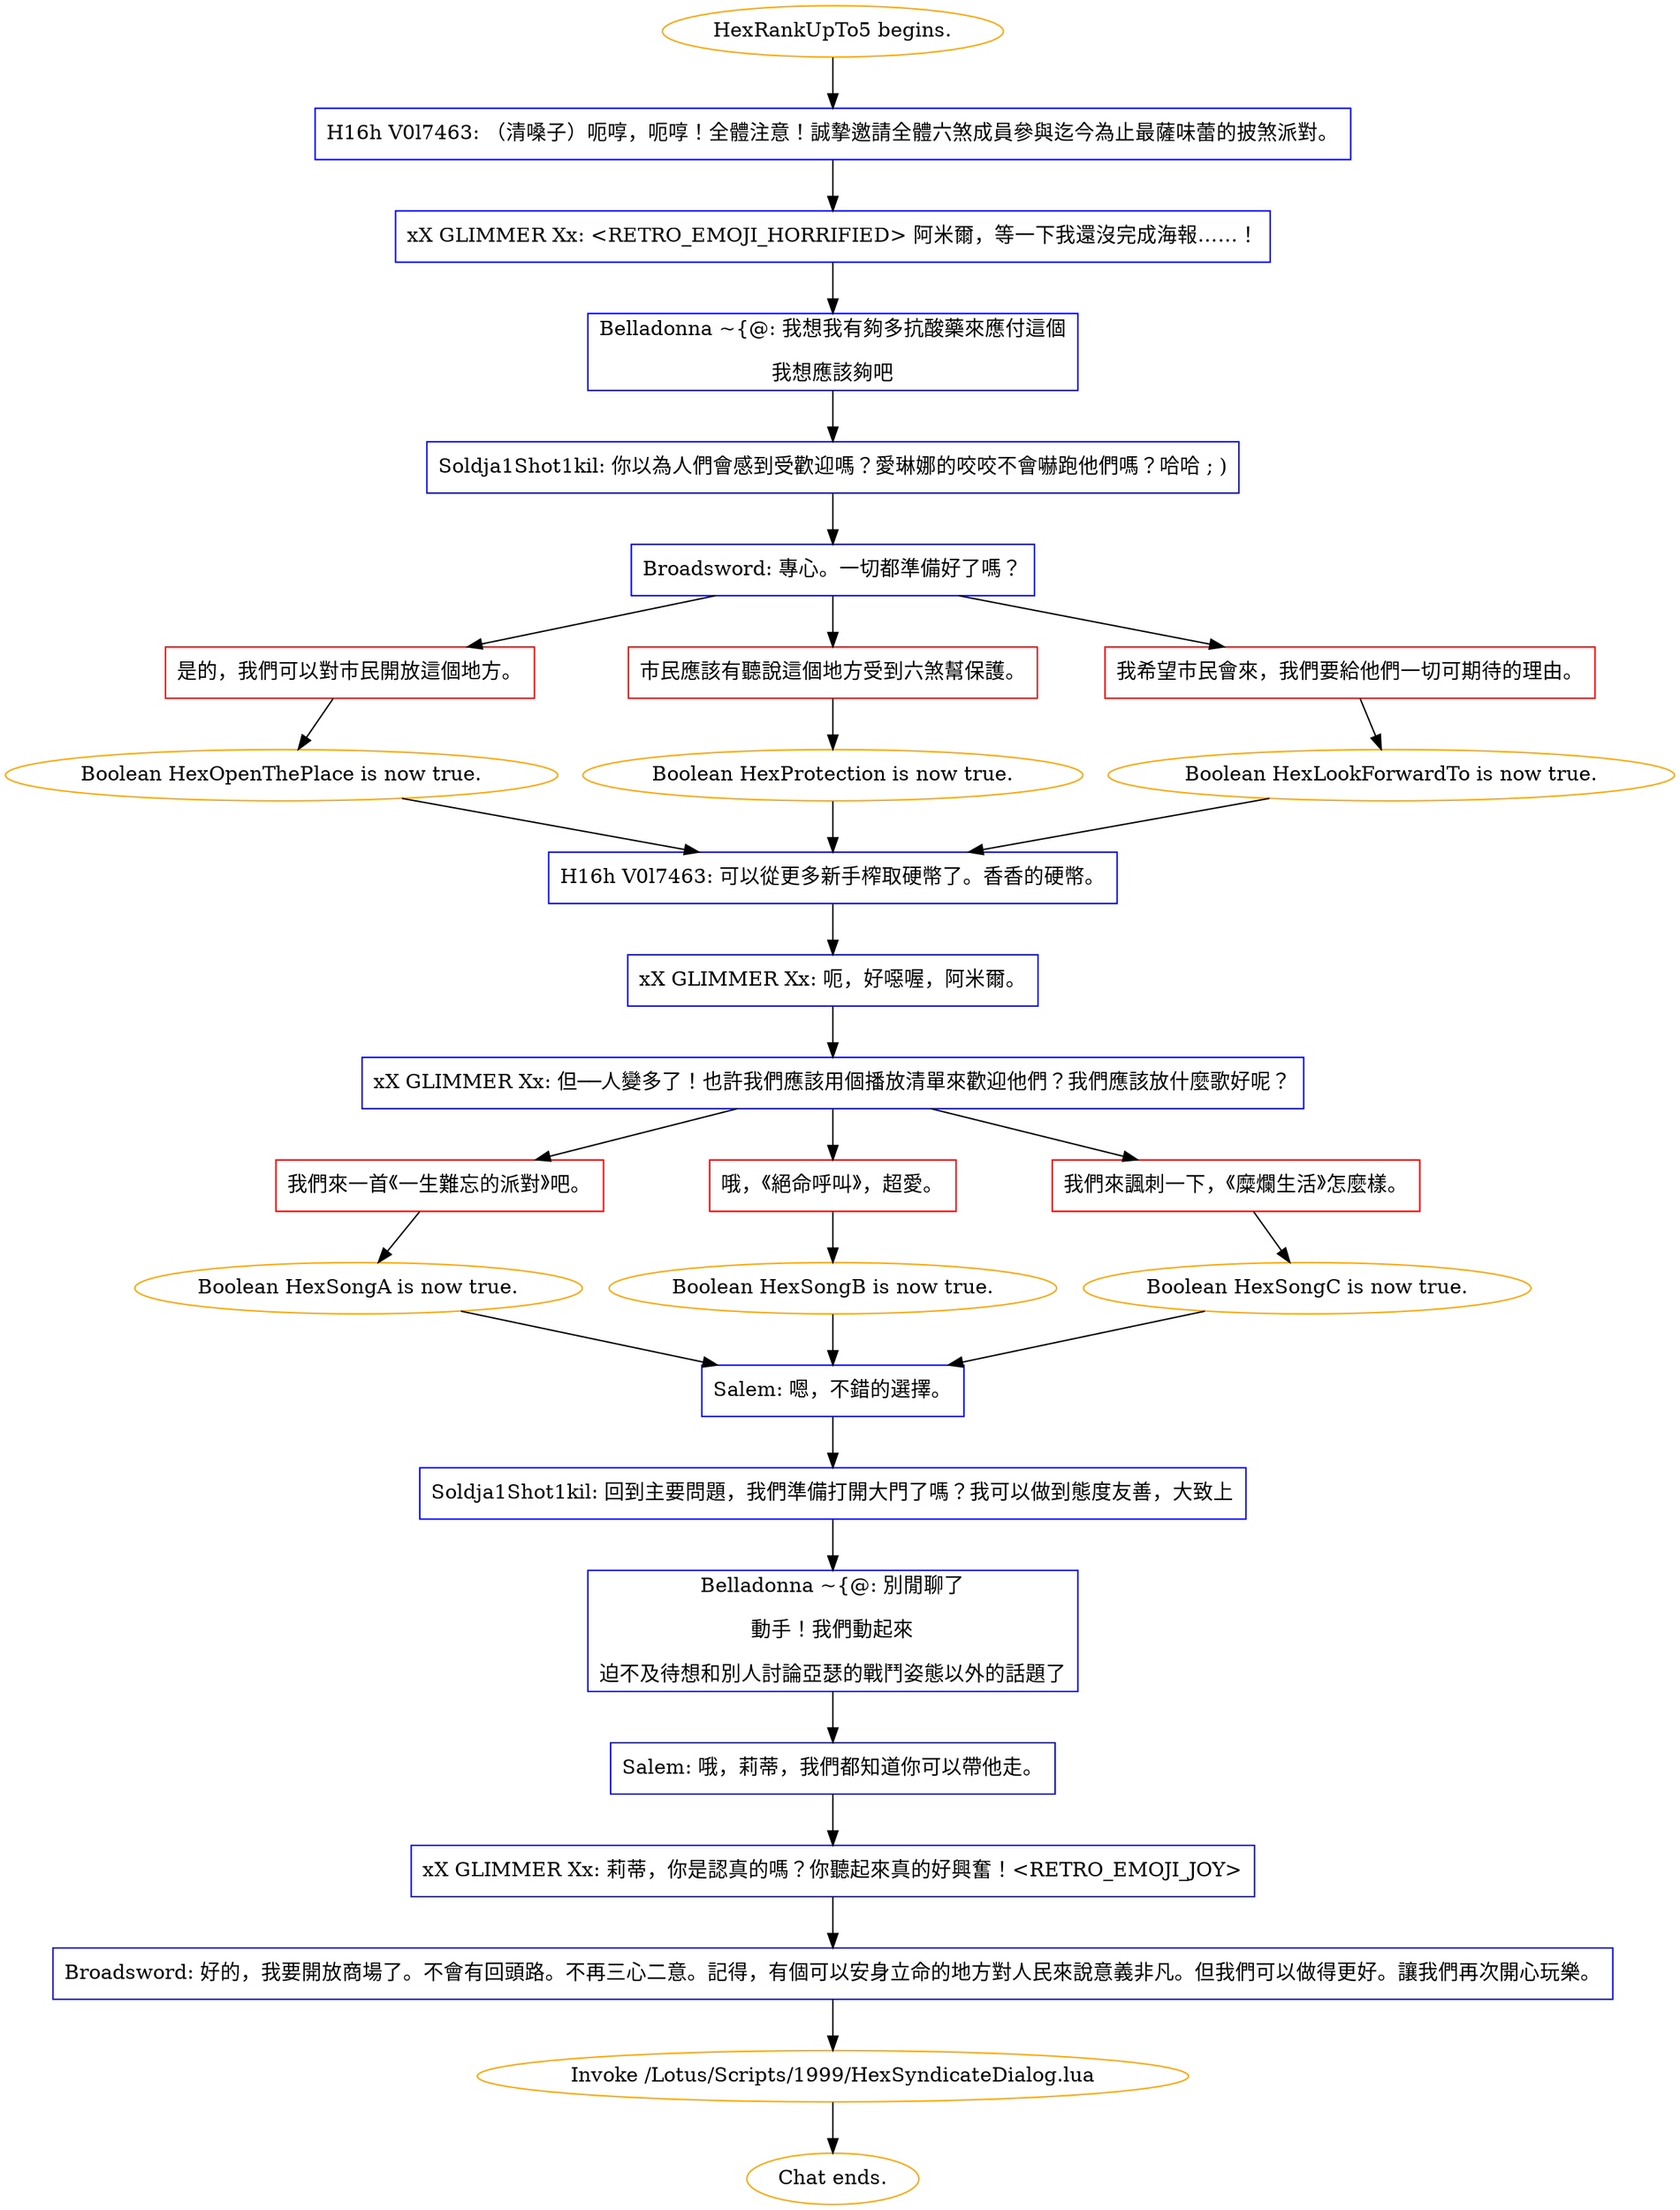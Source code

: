 digraph {
	"HexRankUpTo5 begins." [color=orange];
		"HexRankUpTo5 begins." -> j714984975;
	j714984975 [label="H16h V0l7463: （清嗓子）呃啍，呃啍！全體注意！誠摯邀請全體六煞成員參與迄今為止最薩味蕾的披煞派對。",shape=box,color=blue];
		j714984975 -> j2207980129;
	j2207980129 [label="xX GLIMMER Xx: <RETRO_EMOJI_HORRIFIED> 阿米爾，等一下我還沒完成海報……！",shape=box,color=blue];
		j2207980129 -> j903489701;
	j903489701 [label="Belladonna ~{@: 我想我有夠多抗酸藥來應付這個
我想應該夠吧",shape=box,color=blue];
		j903489701 -> j2195937709;
	j2195937709 [label="Soldja1Shot1kil: 你以為人們會感到受歡迎嗎？愛琳娜的咬咬不會嚇跑他們嗎？哈哈 ; )",shape=box,color=blue];
		j2195937709 -> j2276159364;
	j2276159364 [label="Broadsword: 專心。一切都準備好了嗎？",shape=box,color=blue];
		j2276159364 -> j3056424911;
		j2276159364 -> j231669096;
		j2276159364 -> j200187151;
	j3056424911 [label="是的，我們可以對市民開放這個地方。",shape=box,color=red];
		j3056424911 -> j2508342322;
	j231669096 [label="市民應該有聽說這個地方受到六煞幫保護。",shape=box,color=red];
		j231669096 -> j3465672524;
	j200187151 [label="我希望市民會來，我們要給他們一切可期待的理由。",shape=box,color=red];
		j200187151 -> j375809296;
	j2508342322 [label="Boolean HexOpenThePlace is now true.",color=orange];
		j2508342322 -> j2240081897;
	j3465672524 [label="Boolean HexProtection is now true.",color=orange];
		j3465672524 -> j2240081897;
	j375809296 [label="Boolean HexLookForwardTo is now true.",color=orange];
		j375809296 -> j2240081897;
	j2240081897 [label="H16h V0l7463: 可以從更多新手榨取硬幣了。香香的硬幣。",shape=box,color=blue];
		j2240081897 -> j3607668646;
	j3607668646 [label="xX GLIMMER Xx: 呃，好噁喔，阿米爾。",shape=box,color=blue];
		j3607668646 -> j1533905477;
	j1533905477 [label="xX GLIMMER Xx: 但──人變多了！也許我們應該用個播放清單來歡迎他們？我們應該放什麼歌好呢？",shape=box,color=blue];
		j1533905477 -> j1571644663;
		j1533905477 -> j2869110461;
		j1533905477 -> j2429058533;
	j1571644663 [label="我們來一首《一生難忘的派對》吧。",shape=box,color=red];
		j1571644663 -> j1925588134;
	j2869110461 [label="哦，《絕命呼叫》，超愛。",shape=box,color=red];
		j2869110461 -> j2004245803;
	j2429058533 [label="我們來諷刺一下，《糜爛生活》怎麼樣。",shape=box,color=red];
		j2429058533 -> j5681356;
	j1925588134 [label="Boolean HexSongA is now true.",color=orange];
		j1925588134 -> j2458770559;
	j2004245803 [label="Boolean HexSongB is now true.",color=orange];
		j2004245803 -> j2458770559;
	j5681356 [label="Boolean HexSongC is now true.",color=orange];
		j5681356 -> j2458770559;
	j2458770559 [label="Salem: 嗯，不錯的選擇。",shape=box,color=blue];
		j2458770559 -> j1582699210;
	j1582699210 [label="Soldja1Shot1kil: 回到主要問題，我們準備打開大門了嗎？我可以做到態度友善，大致上",shape=box,color=blue];
		j1582699210 -> j4173335378;
	j4173335378 [label="Belladonna ~{@: 別閒聊了
動手！我們動起來
迫不及待想和別人討論亞瑟的戰鬥姿態以外的話題了",shape=box,color=blue];
		j4173335378 -> j3874905980;
	j3874905980 [label="Salem: 哦，莉蒂，我們都知道你可以帶他走。",shape=box,color=blue];
		j3874905980 -> j3318799724;
	j3318799724 [label="xX GLIMMER Xx: 莉蒂，你是認真的嗎？你聽起來真的好興奮！<RETRO_EMOJI_JOY>",shape=box,color=blue];
		j3318799724 -> j2913308648;
	j2913308648 [label="Broadsword: 好的，我要開放商場了。不會有回頭路。不再三心二意。記得，有個可以安身立命的地方對人民來說意義非凡。但我們可以做得更好。讓我們再次開心玩樂。",shape=box,color=blue];
		j2913308648 -> j2375408662;
	j2375408662 [label="Invoke /Lotus/Scripts/1999/HexSyndicateDialog.lua",color=orange];
		j2375408662 -> "Chat ends.";
	"Chat ends." [color=orange];
}